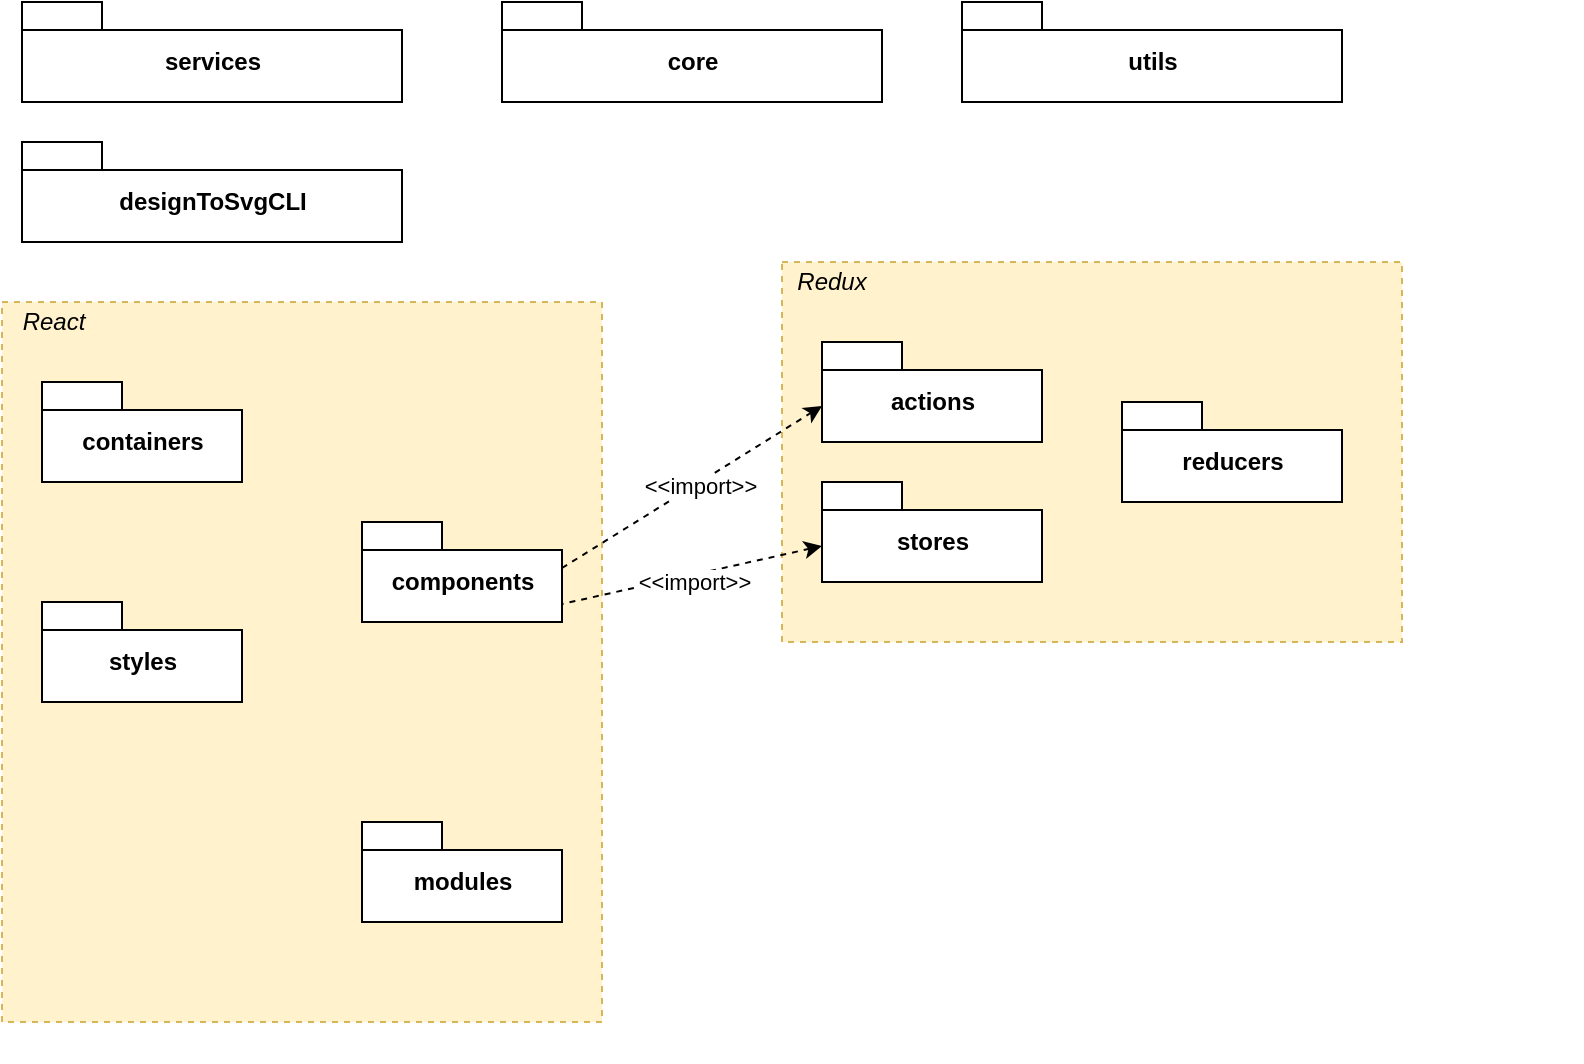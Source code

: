 <mxfile version="14.2.7" type="github">
  <diagram id="I6CuVnorOdHP8k_syBgL" name="Page-1">
    <mxGraphModel dx="2066" dy="1160" grid="1" gridSize="10" guides="1" tooltips="1" connect="1" arrows="1" fold="1" page="1" pageScale="1" pageWidth="827" pageHeight="1169" math="0" shadow="0">
      <root>
        <mxCell id="0" />
        <mxCell id="1" parent="0" />
        <mxCell id="pyWrmdddOTH64ym8ZQrJ-9" value="" style="group" vertex="1" connectable="0" parent="1">
          <mxGeometry x="60" y="250" width="300" height="360" as="geometry" />
        </mxCell>
        <mxCell id="pyWrmdddOTH64ym8ZQrJ-3" value="" style="rounded=0;whiteSpace=wrap;html=1;fillColor=#fff2cc;strokeColor=#d6b656;dashed=1;" vertex="1" parent="pyWrmdddOTH64ym8ZQrJ-9">
          <mxGeometry width="300" height="360" as="geometry" />
        </mxCell>
        <mxCell id="pyWrmdddOTH64ym8ZQrJ-4" value="React" style="text;html=1;strokeColor=none;fillColor=none;align=center;verticalAlign=middle;whiteSpace=wrap;rounded=0;dashed=1;fontStyle=2" vertex="1" parent="pyWrmdddOTH64ym8ZQrJ-9">
          <mxGeometry width="52.174" height="20" as="geometry" />
        </mxCell>
        <mxCell id="pyWrmdddOTH64ym8ZQrJ-6" style="edgeStyle=orthogonalEdgeStyle;rounded=0;orthogonalLoop=1;jettySize=auto;html=1;exitX=0.5;exitY=1;exitDx=0;exitDy=0;" edge="1" parent="pyWrmdddOTH64ym8ZQrJ-9" source="pyWrmdddOTH64ym8ZQrJ-3" target="pyWrmdddOTH64ym8ZQrJ-3">
          <mxGeometry relative="1" as="geometry" />
        </mxCell>
        <mxCell id="r5C_3WcXiJWx9LqU8J2X-2" value="components" style="shape=folder;fontStyle=1;spacingTop=10;tabWidth=40;tabHeight=14;tabPosition=left;html=1;" parent="pyWrmdddOTH64ym8ZQrJ-9" vertex="1">
          <mxGeometry x="180" y="110" width="100" height="50" as="geometry" />
        </mxCell>
        <mxCell id="r5C_3WcXiJWx9LqU8J2X-10" value="styles" style="shape=folder;fontStyle=1;spacingTop=10;tabWidth=40;tabHeight=14;tabPosition=left;html=1;" parent="pyWrmdddOTH64ym8ZQrJ-9" vertex="1">
          <mxGeometry x="20" y="150" width="100" height="50" as="geometry" />
        </mxCell>
        <mxCell id="r5C_3WcXiJWx9LqU8J2X-6" value="modules" style="shape=folder;fontStyle=1;spacingTop=10;tabWidth=40;tabHeight=14;tabPosition=left;html=1;" parent="pyWrmdddOTH64ym8ZQrJ-9" vertex="1">
          <mxGeometry x="180" y="260" width="100" height="50" as="geometry" />
        </mxCell>
        <mxCell id="r5C_3WcXiJWx9LqU8J2X-3" value="containers" style="shape=folder;fontStyle=1;spacingTop=10;tabWidth=40;tabHeight=14;tabPosition=left;html=1;" parent="pyWrmdddOTH64ym8ZQrJ-9" vertex="1">
          <mxGeometry x="20" y="40" width="100" height="50" as="geometry" />
        </mxCell>
        <mxCell id="pyWrmdddOTH64ym8ZQrJ-7" value="" style="group" vertex="1" connectable="0" parent="1">
          <mxGeometry x="450" y="230" width="400" height="400" as="geometry" />
        </mxCell>
        <mxCell id="pyWrmdddOTH64ym8ZQrJ-1" value="" style="rounded=0;whiteSpace=wrap;html=1;fillColor=#fff2cc;strokeColor=#d6b656;dashed=1;" vertex="1" parent="pyWrmdddOTH64ym8ZQrJ-7">
          <mxGeometry width="310" height="190" as="geometry" />
        </mxCell>
        <mxCell id="pyWrmdddOTH64ym8ZQrJ-2" value="&lt;i&gt;Redux&lt;/i&gt;" style="text;html=1;strokeColor=none;fillColor=none;align=center;verticalAlign=middle;whiteSpace=wrap;rounded=0;" vertex="1" parent="pyWrmdddOTH64ym8ZQrJ-7">
          <mxGeometry width="50" height="20" as="geometry" />
        </mxCell>
        <mxCell id="r5C_3WcXiJWx9LqU8J2X-9" value="stores" style="shape=folder;fontStyle=1;spacingTop=10;tabWidth=40;tabHeight=14;tabPosition=left;html=1;" parent="pyWrmdddOTH64ym8ZQrJ-7" vertex="1">
          <mxGeometry x="20" y="110" width="110" height="50" as="geometry" />
        </mxCell>
        <mxCell id="r5C_3WcXiJWx9LqU8J2X-7" value="reducers" style="shape=folder;fontStyle=1;spacingTop=10;tabWidth=40;tabHeight=14;tabPosition=left;html=1;" parent="pyWrmdddOTH64ym8ZQrJ-7" vertex="1">
          <mxGeometry x="170" y="70" width="110" height="50" as="geometry" />
        </mxCell>
        <mxCell id="r5C_3WcXiJWx9LqU8J2X-1" value="actions" style="shape=folder;fontStyle=1;spacingTop=10;tabWidth=40;tabHeight=14;tabPosition=left;html=1;" parent="pyWrmdddOTH64ym8ZQrJ-7" vertex="1">
          <mxGeometry x="20" y="40" width="110" height="50" as="geometry" />
        </mxCell>
        <mxCell id="r5C_3WcXiJWx9LqU8J2X-4" value="core" style="shape=folder;fontStyle=1;spacingTop=10;tabWidth=40;tabHeight=14;tabPosition=left;html=1;" parent="1" vertex="1">
          <mxGeometry x="310" y="100" width="190" height="50" as="geometry" />
        </mxCell>
        <mxCell id="r5C_3WcXiJWx9LqU8J2X-5" value="designToSvgCLI" style="shape=folder;fontStyle=1;spacingTop=10;tabWidth=40;tabHeight=14;tabPosition=left;html=1;" parent="1" vertex="1">
          <mxGeometry x="70" y="170" width="190" height="50" as="geometry" />
        </mxCell>
        <mxCell id="r5C_3WcXiJWx9LqU8J2X-8" value="services" style="shape=folder;fontStyle=1;spacingTop=10;tabWidth=40;tabHeight=14;tabPosition=left;html=1;" parent="1" vertex="1">
          <mxGeometry x="70" y="100" width="190" height="50" as="geometry" />
        </mxCell>
        <mxCell id="r5C_3WcXiJWx9LqU8J2X-11" value="utils" style="shape=folder;fontStyle=1;spacingTop=10;tabWidth=40;tabHeight=14;tabPosition=left;html=1;" parent="1" vertex="1">
          <mxGeometry x="540" y="100" width="190" height="50" as="geometry" />
        </mxCell>
        <mxCell id="pyWrmdddOTH64ym8ZQrJ-12" style="rounded=0;orthogonalLoop=1;jettySize=auto;html=1;exitX=0;exitY=0;exitDx=100;exitDy=23;exitPerimeter=0;entryX=0;entryY=0;entryDx=0;entryDy=32;entryPerimeter=0;dashed=1;startArrow=none;startFill=0;endArrow=classic;endFill=1;" edge="1" parent="1" source="r5C_3WcXiJWx9LqU8J2X-2" target="r5C_3WcXiJWx9LqU8J2X-1">
          <mxGeometry relative="1" as="geometry" />
        </mxCell>
        <mxCell id="pyWrmdddOTH64ym8ZQrJ-14" value="&amp;lt;&amp;lt;import&amp;gt;&amp;gt;" style="edgeLabel;html=1;align=center;verticalAlign=middle;resizable=0;points=[];" vertex="1" connectable="0" parent="pyWrmdddOTH64ym8ZQrJ-12">
          <mxGeometry x="0.067" y="-2" relative="1" as="geometry">
            <mxPoint x="-1" as="offset" />
          </mxGeometry>
        </mxCell>
        <mxCell id="pyWrmdddOTH64ym8ZQrJ-13" style="rounded=0;orthogonalLoop=1;jettySize=auto;html=1;exitX=0;exitY=0;exitDx=0;exitDy=32;exitPerimeter=0;entryX=0;entryY=0;entryDx=100;entryDy=41;entryPerimeter=0;dashed=1;startArrow=classic;startFill=1;endArrow=none;endFill=0;" edge="1" parent="1" source="r5C_3WcXiJWx9LqU8J2X-9" target="r5C_3WcXiJWx9LqU8J2X-2">
          <mxGeometry relative="1" as="geometry" />
        </mxCell>
        <mxCell id="pyWrmdddOTH64ym8ZQrJ-15" value="&amp;lt;&amp;lt;import&amp;gt;&amp;gt;" style="edgeLabel;html=1;align=center;verticalAlign=middle;resizable=0;points=[];" vertex="1" connectable="0" parent="pyWrmdddOTH64ym8ZQrJ-13">
          <mxGeometry x="-0.006" y="3" relative="1" as="geometry">
            <mxPoint as="offset" />
          </mxGeometry>
        </mxCell>
        <mxCell id="pyWrmdddOTH64ym8ZQrJ-16" style="edgeStyle=none;rounded=0;orthogonalLoop=1;jettySize=auto;html=1;exitX=0.25;exitY=1;exitDx=0;exitDy=0;exitPerimeter=0;dashed=1;startArrow=classic;startFill=1;endArrow=none;endFill=0;" edge="1" parent="1" source="r5C_3WcXiJWx9LqU8J2X-4" target="r5C_3WcXiJWx9LqU8J2X-4">
          <mxGeometry relative="1" as="geometry" />
        </mxCell>
      </root>
    </mxGraphModel>
  </diagram>
</mxfile>
